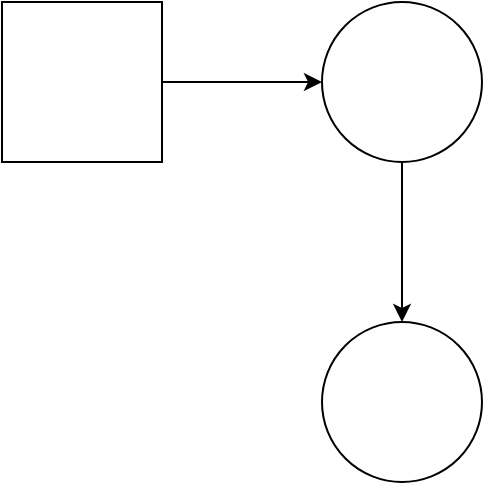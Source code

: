 <mxfile version="22.1.18" type="github">
  <diagram id="0" name="第 1 页">
    <mxGraphModel dx="1050" dy="557" grid="1" gridSize="10" guides="1" tooltips="1" connect="1" arrows="1" fold="1" page="1" pageScale="1" pageWidth="827" pageHeight="1169" math="0" shadow="0">
      <root>
        <mxCell id="0" />
        <mxCell id="1" parent="0" />
        <mxCell id="nNgI7MCHI5-iJCyiZyrx-2" value="" style="edgeStyle=orthogonalEdgeStyle;rounded=0;orthogonalLoop=1;jettySize=auto;html=1;" parent="1" source="qIDMCpLu1RHaE6mMSYyA-1" target="nNgI7MCHI5-iJCyiZyrx-1" edge="1">
          <mxGeometry relative="1" as="geometry" />
        </mxCell>
        <mxCell id="qIDMCpLu1RHaE6mMSYyA-1" value="" style="whiteSpace=wrap;html=1;aspect=fixed;" parent="1" vertex="1">
          <mxGeometry x="60" y="150" width="80" height="80" as="geometry" />
        </mxCell>
        <mxCell id="nNgI7MCHI5-iJCyiZyrx-4" value="" style="edgeStyle=orthogonalEdgeStyle;rounded=0;orthogonalLoop=1;jettySize=auto;html=1;" parent="1" source="nNgI7MCHI5-iJCyiZyrx-1" target="nNgI7MCHI5-iJCyiZyrx-3" edge="1">
          <mxGeometry relative="1" as="geometry" />
        </mxCell>
        <mxCell id="nNgI7MCHI5-iJCyiZyrx-1" value="" style="ellipse;whiteSpace=wrap;html=1;" parent="1" vertex="1">
          <mxGeometry x="220" y="150" width="80" height="80" as="geometry" />
        </mxCell>
        <mxCell id="nNgI7MCHI5-iJCyiZyrx-3" value="" style="ellipse;whiteSpace=wrap;html=1;" parent="1" vertex="1">
          <mxGeometry x="220" y="310" width="80" height="80" as="geometry" />
        </mxCell>
      </root>
    </mxGraphModel>
  </diagram>
</mxfile>
